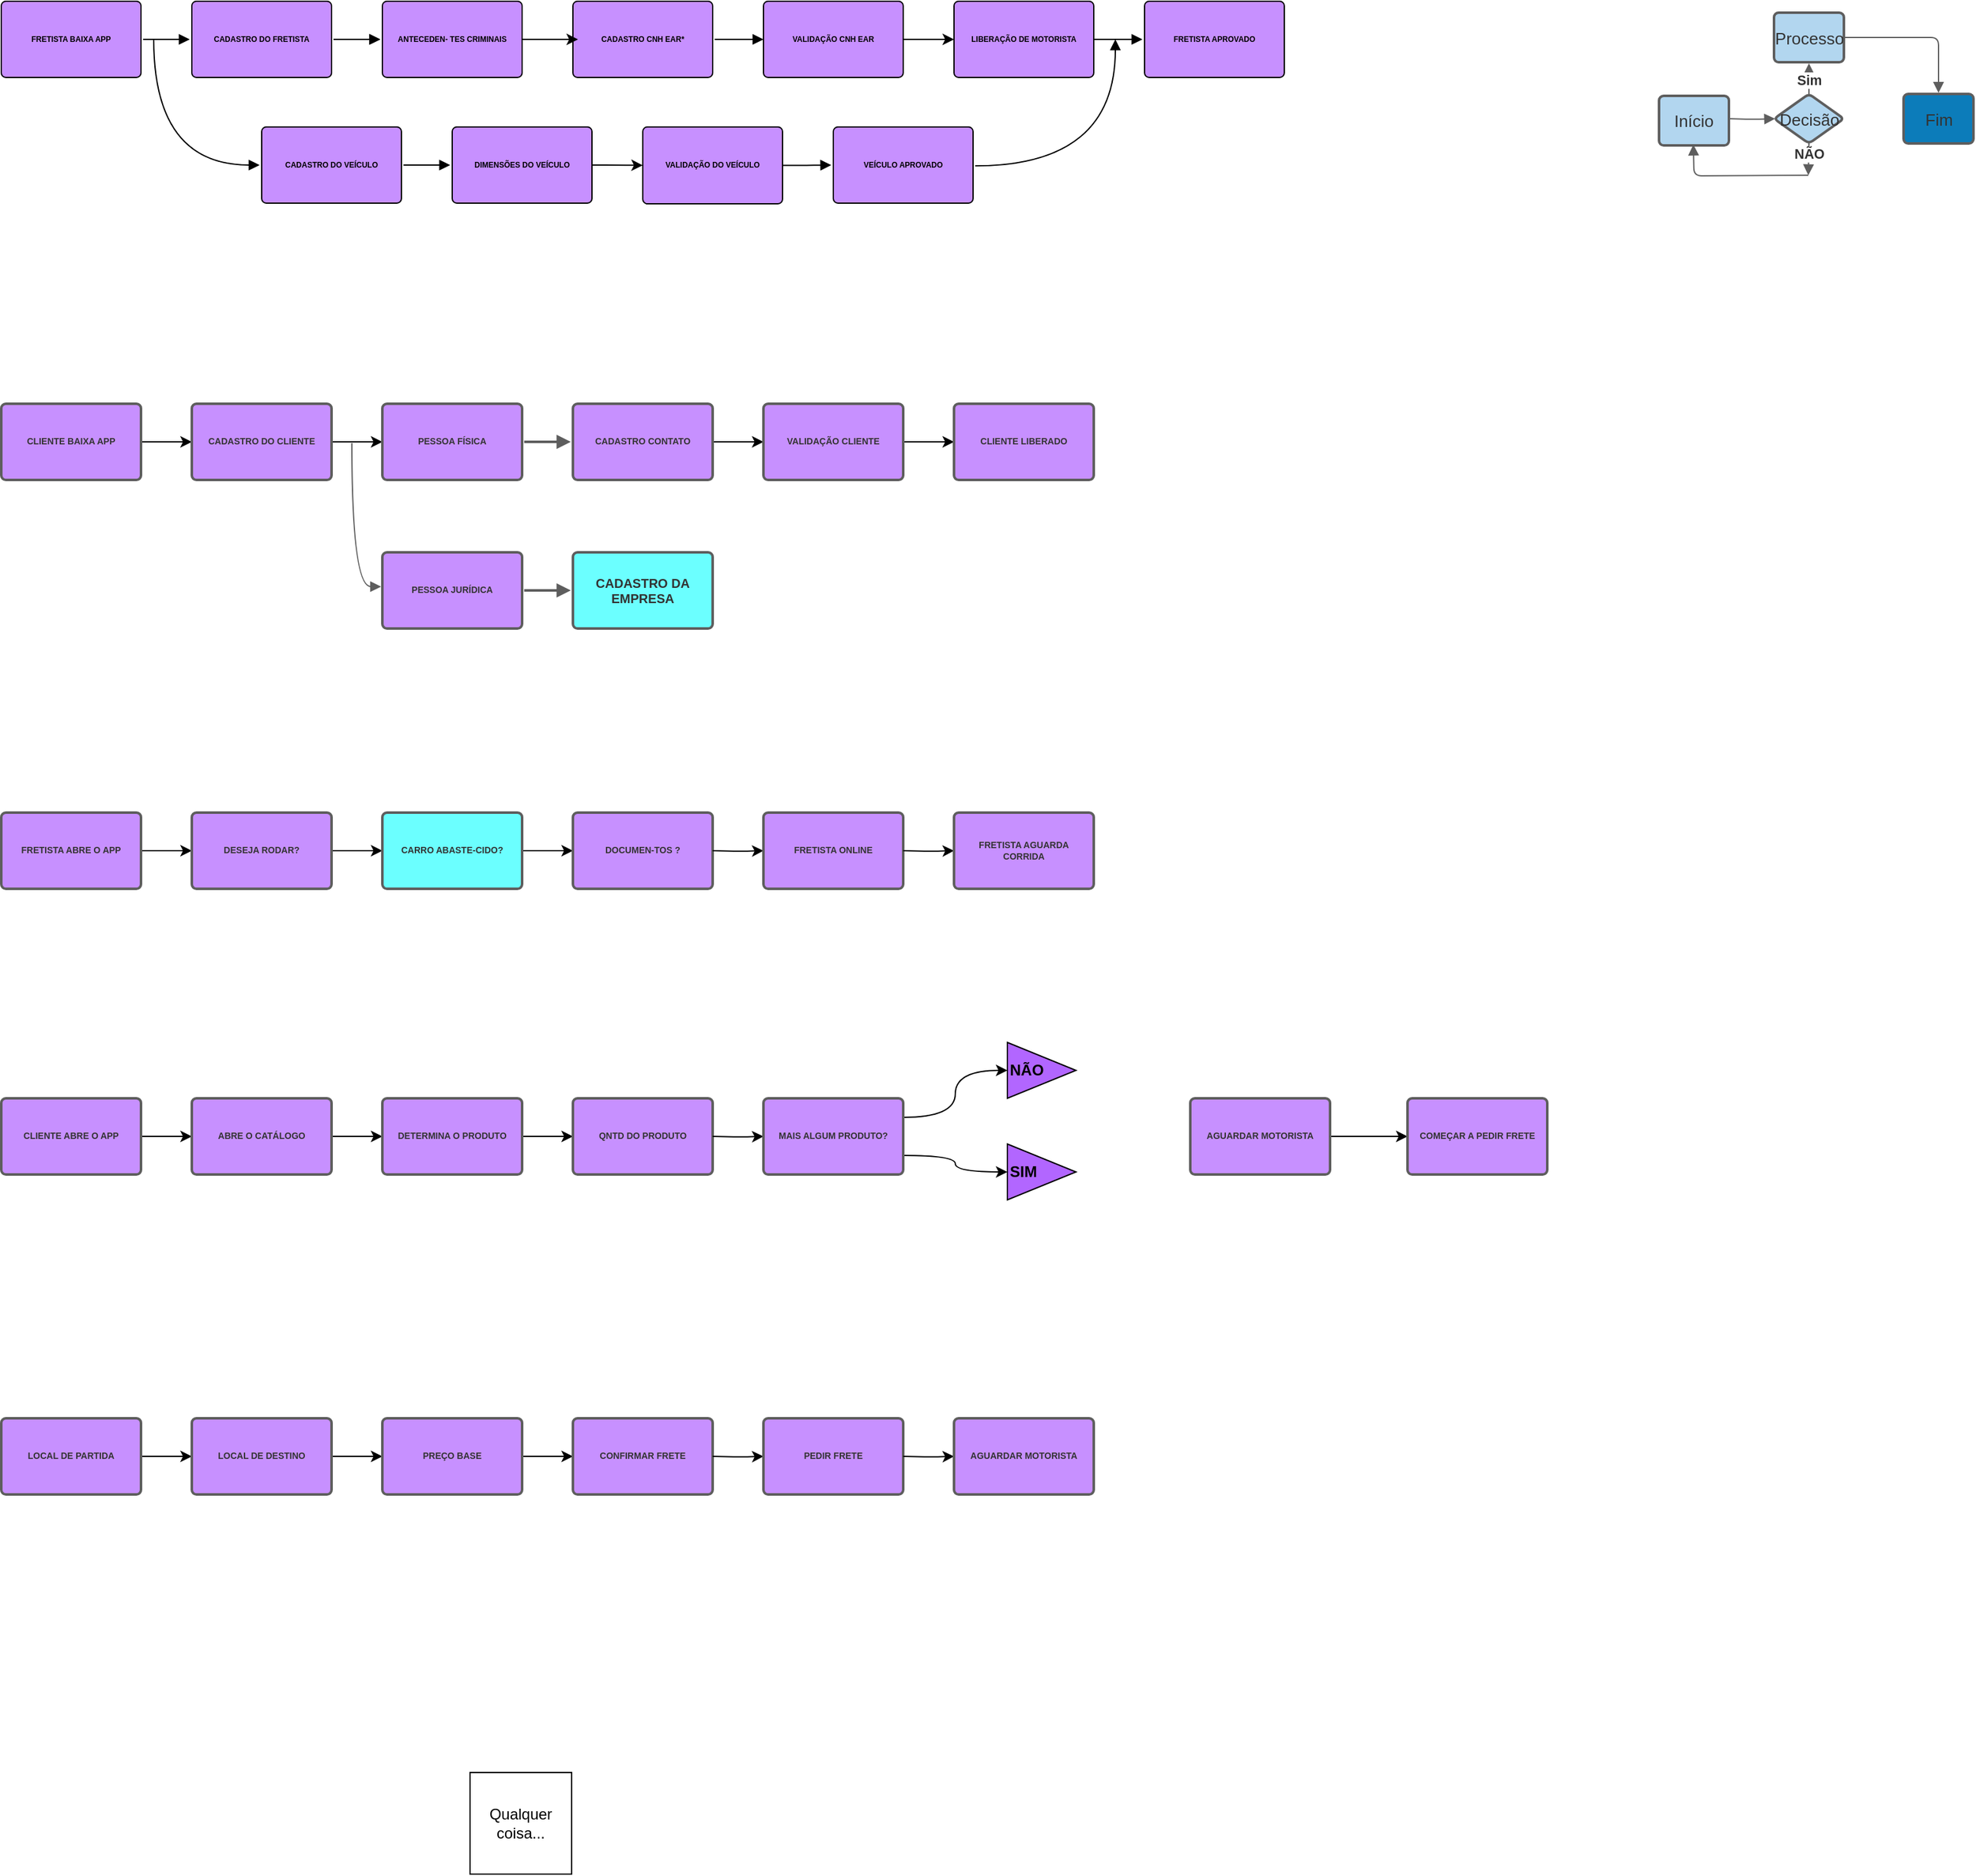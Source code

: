 <mxfile version="13.8.8" type="github">
  <diagram id="ZXrqioaMke-Y9P5PgKKp" name="Page-1">
    <mxGraphModel dx="2104" dy="2280" grid="1" gridSize="9" guides="1" tooltips="1" connect="1" arrows="1" fold="1" page="1" pageScale="1" pageWidth="850" pageHeight="1100" background="none" math="0" shadow="0">
      <root>
        <mxCell id="0" />
        <mxCell id="1" parent="0" />
        <UserObject label="Início" lucidchartObjectId="3y1JagYthgjQ" id="rHKmbyzbA7fJzTo6jydG-2">
          <mxCell style="html=1;whiteSpace=wrap;;whiteSpace=wrap;fontSize=13;fontColor=#333333;spacing=7;strokeColor=#5e5e5e;strokeOpacity=100;fillOpacity=100;absoluteArcSize=1;arcSize=7.2;fillColor=#b2d6ef;strokeWidth=2;rounded=1;" parent="1" vertex="1" zOrder="1">
            <mxGeometry x="1341" y="-969.5" width="55" height="39" as="geometry" />
          </mxCell>
        </UserObject>
        <UserObject label="Fim" lucidchartObjectId="Pz1Jr6ghEXmA" id="rHKmbyzbA7fJzTo6jydG-3">
          <mxCell style="html=1;whiteSpace=wrap;;whiteSpace=wrap;fontSize=13;fontColor=#333333;spacing=7;strokeColor=#5e5e5e;strokeOpacity=100;fillOpacity=100;absoluteArcSize=1;arcSize=7.2;fillColor=#0c7cba;strokeWidth=2;rounded=1;" parent="1" vertex="1" zOrder="3">
            <mxGeometry x="1533.5" y="-971" width="55" height="39" as="geometry" />
          </mxCell>
        </UserObject>
        <UserObject label="Decisão" lucidchartObjectId="6a2Jw9Cx3FFG" id="rHKmbyzbA7fJzTo6jydG-4">
          <mxCell style="html=1;whiteSpace=wrap;rhombus;whiteSpace=wrap;fontSize=13;fontColor=#333333;spacing=3;strokeColor=#5e5e5e;strokeOpacity=100;fillOpacity=100;absoluteArcSize=1;arcSize=7.2;fillColor=#b2d6ef;strokeWidth=2;rounded=1;" parent="1" vertex="1" zOrder="6">
            <mxGeometry x="1431.5" y="-971" width="55" height="39" as="geometry" />
          </mxCell>
        </UserObject>
        <UserObject label="Processo" lucidchartObjectId="uc2J8VdgvthG" id="rHKmbyzbA7fJzTo6jydG-5">
          <mxCell style="html=1;whiteSpace=wrap;;whiteSpace=wrap;fontSize=13;fontColor=#333333;spacing=7;strokeColor=#5e5e5e;strokeOpacity=100;fillOpacity=100;absoluteArcSize=1;arcSize=7.2;fillColor=#b2d6ef;strokeWidth=2;rounded=1;" parent="1" vertex="1" zOrder="7">
            <mxGeometry x="1431.5" y="-1035" width="55" height="39" as="geometry" />
          </mxCell>
        </UserObject>
        <UserObject label="" lucidchartObjectId="3c2JvwjXz.9R" id="rHKmbyzbA7fJzTo6jydG-6">
          <mxCell style="html=1;jettySize=18;whiteSpace=wrap;fontSize=11;strokeColor=#5E5E5E;arcSize=12;edgeStyle=orthogonalEdgeStyle;startArrow=none;;endArrow=block;endFill=1;;exitX=1.016;exitY=0.5;exitPerimeter=0;entryX=0.016;entryY=0.5;entryPerimeter=0;" parent="1" target="rHKmbyzbA7fJzTo6jydG-4" edge="1">
            <mxGeometry x="536.5" y="-1035" width="100" height="100" as="geometry">
              <Array as="points" />
              <mxPoint x="1396.38" y="-951.5" as="sourcePoint" />
            </mxGeometry>
          </mxCell>
        </UserObject>
        <UserObject label="" lucidchartObjectId="qe2Jr5rrO64W" id="rHKmbyzbA7fJzTo6jydG-7">
          <mxCell style="html=1;jettySize=18;whiteSpace=wrap;fontSize=11;strokeColor=#5E5E5E;arcSize=12;edgeStyle=orthogonalEdgeStyle;startArrow=none;;endArrow=block;endFill=1;;exitX=1.016;exitY=0.5;exitPerimeter=0;entryX=0.5;entryY=-0.023;entryPerimeter=0;" parent="1" source="rHKmbyzbA7fJzTo6jydG-5" target="rHKmbyzbA7fJzTo6jydG-3" edge="1">
            <mxGeometry x="536.5" y="-1035" width="100" height="100" as="geometry">
              <Array as="points" />
            </mxGeometry>
          </mxCell>
        </UserObject>
        <UserObject label="" lucidchartObjectId="5e2JItHJWnhz" id="rHKmbyzbA7fJzTo6jydG-8">
          <mxCell style="html=1;jettySize=18;whiteSpace=wrap;fontSize=10;fontColor=#333333;fontStyle=1;strokeColor=#5E5E5E;arcSize=12;edgeStyle=orthogonalEdgeStyle;startArrow=none;;endArrow=block;endFill=1;;exitX=0.5;exitY=0.009;exitPerimeter=0;entryX=0.5;entryY=1.023;entryPerimeter=0;" parent="1" source="rHKmbyzbA7fJzTo6jydG-4" target="rHKmbyzbA7fJzTo6jydG-5" edge="1">
            <mxGeometry x="536.5" y="-1035" width="100" height="100" as="geometry">
              <Array as="points" />
            </mxGeometry>
          </mxCell>
        </UserObject>
        <mxCell id="rHKmbyzbA7fJzTo6jydG-9" value="Sim" style="text;html=1;resizable=0;labelBackgroundColor=#ffffff;align=center;verticalAlign=middle;fontStyle=1;fontColor=#333333;;fontSize=10.667;rounded=1;" parent="rHKmbyzbA7fJzTo6jydG-8" vertex="1">
          <mxGeometry relative="1" as="geometry" />
        </mxCell>
        <UserObject label="" lucidchartObjectId="8e2J8c8t25hN" id="rHKmbyzbA7fJzTo6jydG-10">
          <mxCell style="html=1;jettySize=18;whiteSpace=wrap;fontSize=10;fontColor=#333333;fontStyle=1;strokeColor=#5E5E5E;arcSize=12;edgeStyle=orthogonalEdgeStyle;startArrow=none;;endArrow=block;endFill=1;;exitX=0.5;exitY=0.991;exitPerimeter=0;" parent="1" source="rHKmbyzbA7fJzTo6jydG-4" edge="1">
            <mxGeometry x="536.5" y="-1035" width="100" height="100" as="geometry">
              <Array as="points" />
              <mxPoint x="1458.5" y="-907" as="targetPoint" />
            </mxGeometry>
          </mxCell>
        </UserObject>
        <mxCell id="rHKmbyzbA7fJzTo6jydG-11" value="NÃO" style="text;html=1;resizable=0;labelBackgroundColor=#ffffff;align=center;verticalAlign=middle;fontStyle=1;fontColor=#333333;;fontSize=10.667;rounded=1;" parent="rHKmbyzbA7fJzTo6jydG-10" vertex="1">
          <mxGeometry x="-0.304" relative="1" as="geometry" />
        </mxCell>
        <UserObject label="FRETISTA BAIXA APP" lucidchartObjectId="s.uKQylt4AR4" id="rHKmbyzbA7fJzTo6jydG-12">
          <mxCell style="html=1;whiteSpace=wrap;;whiteSpace=wrap;fontSize=6;fontStyle=1;spacing=7;strokeOpacity=100;fillOpacity=72;absoluteArcSize=1;arcSize=7.2;strokeWidth=1;spacingLeft=0;glass=0;perimeterSpacing=0;rounded=1;fillColor=#B266FF;" parent="1" vertex="1" zOrder="16">
            <mxGeometry x="36" y="-1044" width="110" height="60" as="geometry" />
          </mxCell>
        </UserObject>
        <UserObject label="" lucidchartObjectId="H~uKZxMVsytJ" id="rHKmbyzbA7fJzTo6jydG-13">
          <mxCell style="html=1;jettySize=18;whiteSpace=wrap;fontSize=6;strokeWidth=1;arcSize=12;edgeStyle=orthogonalEdgeStyle;startArrow=none;;endArrow=block;endFill=1;;exitX=1.015;exitY=0.5;exitPerimeter=0;entryX=-0.015;entryY=0.5;entryPerimeter=0;spacingLeft=0;fillColor=#B266FF;" parent="1" source="rHKmbyzbA7fJzTo6jydG-12" target="rHKmbyzbA7fJzTo6jydG-14" edge="1">
            <mxGeometry x="22" y="-1041" width="100" height="100" as="geometry">
              <Array as="points" />
            </mxGeometry>
          </mxCell>
        </UserObject>
        <UserObject label="CADASTRO DO FRETISTA" lucidchartObjectId="O~uKVIkj0mk8" id="rHKmbyzbA7fJzTo6jydG-14">
          <mxCell style="html=1;whiteSpace=wrap;;whiteSpace=wrap;fontSize=6;fontStyle=1;spacing=7;strokeOpacity=100;fillOpacity=72;absoluteArcSize=1;arcSize=7.2;strokeWidth=1;spacingLeft=0;rounded=1;fillColor=#B266FF;" parent="1" vertex="1" zOrder="18">
            <mxGeometry x="186" y="-1044" width="110" height="60" as="geometry" />
          </mxCell>
        </UserObject>
        <UserObject label="CADASTRO  CNH EAR*" lucidchartObjectId="navKEohJb9zn" id="rHKmbyzbA7fJzTo6jydG-15">
          <mxCell style="html=1;whiteSpace=wrap;;whiteSpace=wrap;fontSize=6;fontStyle=1;spacing=7;strokeOpacity=100;fillOpacity=72;absoluteArcSize=1;arcSize=7.2;strokeWidth=1;spacingLeft=0;rounded=1;fillColor=#B266FF;" parent="1" vertex="1" zOrder="19">
            <mxGeometry x="486" y="-1044" width="110" height="60" as="geometry" />
          </mxCell>
        </UserObject>
        <UserObject label="" lucidchartObjectId="uavKRuDH9f49" id="rHKmbyzbA7fJzTo6jydG-17">
          <mxCell style="html=1;jettySize=18;whiteSpace=wrap;fontSize=6;strokeWidth=1;arcSize=12;edgeStyle=orthogonalEdgeStyle;startArrow=none;;endArrow=block;endFill=1;;exitX=1.015;exitY=0.5;exitPerimeter=0;entryX=-0.015;entryY=0.5;entryPerimeter=0;spacingLeft=0;fillColor=#B266FF;" parent="1" source="rHKmbyzbA7fJzTo6jydG-14" target="rHKmbyzbA7fJzTo6jydG-24" edge="1">
            <mxGeometry x="22" y="-1041" width="100" height="100" as="geometry">
              <Array as="points" />
            </mxGeometry>
          </mxCell>
        </UserObject>
        <UserObject label="" lucidchartObjectId="1evKYmKw-Scp" id="rHKmbyzbA7fJzTo6jydG-18">
          <mxCell style="html=1;jettySize=18;whiteSpace=wrap;fontSize=6;strokeWidth=1;arcSize=12;edgeStyle=orthogonalEdgeStyle;startArrow=none;;endArrow=block;endFill=1;;exitX=1.015;exitY=0.5;exitPerimeter=0;entryX=-0.015;entryY=0.5;entryPerimeter=0;spacingLeft=0;fillColor=#B266FF;" parent="1" source="rHKmbyzbA7fJzTo6jydG-14" target="rHKmbyzbA7fJzTo6jydG-24" edge="1">
            <mxGeometry x="22" y="-1041" width="100" height="100" as="geometry">
              <Array as="points" />
            </mxGeometry>
          </mxCell>
        </UserObject>
        <UserObject label="" lucidchartObjectId="9evK0Tb6jr8o" id="rHKmbyzbA7fJzTo6jydG-19">
          <mxCell style="html=1;jettySize=18;whiteSpace=wrap;fontSize=6;strokeWidth=1;arcSize=12;edgeStyle=orthogonalEdgeStyle;startArrow=none;;endArrow=block;endFill=1;;exitX=1.015;exitY=0.5;exitPerimeter=0;spacingLeft=0;fillColor=#B266FF;" parent="1" source="rHKmbyzbA7fJzTo6jydG-15" target="rHKmbyzbA7fJzTo6jydG-49" edge="1">
            <mxGeometry x="22" y="-1041" width="100" height="100" as="geometry">
              <Array as="points" />
              <mxPoint x="567" y="-1015" as="targetPoint" />
            </mxGeometry>
          </mxCell>
        </UserObject>
        <UserObject label="" lucidchartObjectId="_fvKJu_CuCEC" id="rHKmbyzbA7fJzTo6jydG-22">
          <mxCell style="html=1;jettySize=18;whiteSpace=wrap;fontSize=6;strokeWidth=1;arcSize=12;edgeStyle=orthogonalEdgeStyle;startArrow=none;;endArrow=block;endFill=1;;entryX=-0.015;entryY=0.5;entryPerimeter=0;spacingLeft=0;exitX=1;exitY=0.5;exitDx=0;exitDy=0;fillColor=#B266FF;" parent="1" source="rHKmbyzbA7fJzTo6jydG-21" target="rHKmbyzbA7fJzTo6jydG-23" edge="1">
            <mxGeometry x="22" y="-1041" width="100" height="100" as="geometry">
              <Array as="points" />
              <mxPoint x="891" y="-1014" as="sourcePoint" />
            </mxGeometry>
          </mxCell>
        </UserObject>
        <UserObject label="FRETISTA APROVADO" lucidchartObjectId="egvKg269H9v_" id="rHKmbyzbA7fJzTo6jydG-23">
          <mxCell style="html=1;whiteSpace=wrap;;whiteSpace=wrap;fontSize=6;fontStyle=1;spacing=7;strokeOpacity=100;fillOpacity=72;absoluteArcSize=1;arcSize=7.2;strokeWidth=1;spacingLeft=0;rounded=1;fillColor=#B266FF;" parent="1" vertex="1" zOrder="25">
            <mxGeometry x="936" y="-1044" width="110" height="60" as="geometry" />
          </mxCell>
        </UserObject>
        <mxCell id="2FagUGivekg9gJh4EhXs-11" style="edgeStyle=orthogonalEdgeStyle;orthogonalLoop=1;jettySize=auto;html=1;exitX=1;exitY=0.5;exitDx=0;exitDy=0;strokeWidth=1;fontSize=3;fillColor=#B266FF;" parent="1" source="rHKmbyzbA7fJzTo6jydG-24" edge="1">
          <mxGeometry relative="1" as="geometry">
            <mxPoint x="490" y="-1014" as="targetPoint" />
          </mxGeometry>
        </mxCell>
        <UserObject label="ANTECEDEN- TES CRIMINAIS" lucidchartObjectId="_vvKhey.0Mgs" id="rHKmbyzbA7fJzTo6jydG-24">
          <mxCell style="html=1;whiteSpace=wrap;;whiteSpace=wrap;fontSize=6;fontStyle=1;spacing=7;strokeOpacity=100;fillOpacity=72;absoluteArcSize=1;arcSize=7.2;strokeWidth=1;spacingLeft=0;rounded=1;fillColor=#B266FF;" parent="1" vertex="1" zOrder="29">
            <mxGeometry x="336" y="-1044" width="110" height="60" as="geometry" />
          </mxCell>
        </UserObject>
        <UserObject label="CADASTRO DO VEÍCULO" lucidchartObjectId="J3vKeXsbpCR4" id="rHKmbyzbA7fJzTo6jydG-25">
          <mxCell style="html=1;whiteSpace=wrap;;whiteSpace=wrap;fontSize=6;fontStyle=1;spacing=7;strokeOpacity=100;fillOpacity=72;absoluteArcSize=1;arcSize=7.2;strokeWidth=1;spacingLeft=0;rounded=1;fillColor=#B266FF;" parent="1" vertex="1" zOrder="30">
            <mxGeometry x="241" y="-945" width="110" height="60" as="geometry" />
          </mxCell>
        </UserObject>
        <mxCell id="2FagUGivekg9gJh4EhXs-21" style="edgeStyle=orthogonalEdgeStyle;orthogonalLoop=1;jettySize=auto;html=1;exitX=1;exitY=0.5;exitDx=0;exitDy=0;entryX=0;entryY=0.5;entryDx=0;entryDy=0;strokeWidth=1;fontSize=3;fillColor=#B266FF;" parent="1" source="rHKmbyzbA7fJzTo6jydG-26" target="rHKmbyzbA7fJzTo6jydG-28" edge="1">
          <mxGeometry relative="1" as="geometry" />
        </mxCell>
        <UserObject label="DIMENSÕES DO VEÍCULO " lucidchartObjectId="85vKEyoe3eA9" id="rHKmbyzbA7fJzTo6jydG-26">
          <mxCell style="html=1;whiteSpace=wrap;;whiteSpace=wrap;fontSize=6;fontStyle=1;spacing=7;strokeOpacity=100;fillOpacity=72;absoluteArcSize=1;arcSize=7.2;strokeWidth=1;spacingLeft=0;rounded=1;fillColor=#B266FF;" parent="1" vertex="1" zOrder="32">
            <mxGeometry x="391" y="-945" width="110" height="60" as="geometry" />
          </mxCell>
        </UserObject>
        <UserObject label="" lucidchartObjectId="x6vKTH67jBZc" id="rHKmbyzbA7fJzTo6jydG-27">
          <mxCell style="html=1;jettySize=18;whiteSpace=wrap;fontSize=6;strokeWidth=1;arcSize=12;edgeStyle=orthogonalEdgeStyle;startArrow=none;;endArrow=block;endFill=1;;exitX=1.015;exitY=0.5;exitPerimeter=0;entryX=-0.015;entryY=0.5;entryPerimeter=0;spacingLeft=0;fillColor=#B266FF;" parent="1" source="rHKmbyzbA7fJzTo6jydG-25" target="rHKmbyzbA7fJzTo6jydG-26" edge="1">
            <mxGeometry x="77" y="-1042" width="100" height="100" as="geometry">
              <Array as="points" />
            </mxGeometry>
          </mxCell>
        </UserObject>
        <UserObject label="" lucidchartObjectId="RkwKlg2rD4S-" id="rHKmbyzbA7fJzTo6jydG-31">
          <mxCell style="html=1;jettySize=18;whiteSpace=wrap;fontSize=6;strokeWidth=1;arcSize=12;edgeStyle=orthogonalEdgeStyle;startArrow=none;;endArrow=block;endFill=1;;entryX=-0.015;entryY=0.5;entryPerimeter=0;spacingLeft=0;fillColor=#B266FF;" parent="1" source="rHKmbyzbA7fJzTo6jydG-28" edge="1">
            <mxGeometry x="77" y="-1042" width="100" height="100" as="geometry">
              <Array as="points" />
              <mxPoint x="436" y="-945" as="sourcePoint" />
              <mxPoint x="689.35" y="-915" as="targetPoint" />
            </mxGeometry>
          </mxCell>
        </UserObject>
        <UserObject label="VEÍCULO APROVADO" lucidchartObjectId="plwK9rW.XIJ7" id="rHKmbyzbA7fJzTo6jydG-32">
          <mxCell style="html=1;whiteSpace=wrap;;whiteSpace=wrap;fontSize=6;fontStyle=1;spacing=7;strokeOpacity=100;fillOpacity=72;absoluteArcSize=1;arcSize=7.2;strokeWidth=1;spacingLeft=0;rounded=1;fillColor=#B266FF;" parent="1" vertex="1" zOrder="38">
            <mxGeometry x="691" y="-945" width="110" height="60" as="geometry" />
          </mxCell>
        </UserObject>
        <UserObject label="" lucidchartObjectId="unwKb_blqr~a" id="rHKmbyzbA7fJzTo6jydG-34">
          <mxCell style="html=1;jettySize=18;whiteSpace=wrap;fontSize=6;strokeWidth=1;arcSize=12;edgeStyle=orthogonalEdgeStyle;startArrow=none;;endArrow=block;endFill=1;;entryX=-0.015;entryY=0.5;entryPerimeter=0;spacingLeft=0;curved=1;fillColor=#B266FF;" parent="1" target="rHKmbyzbA7fJzTo6jydG-25" edge="1">
            <mxGeometry x="22" y="-1041" width="100" height="100" as="geometry">
              <Array as="points">
                <mxPoint x="156" y="-915" />
              </Array>
              <mxPoint x="156" y="-1014" as="sourcePoint" />
            </mxGeometry>
          </mxCell>
        </UserObject>
        <mxCell id="2FagUGivekg9gJh4EhXs-15" style="edgeStyle=orthogonalEdgeStyle;orthogonalLoop=1;jettySize=auto;html=1;exitX=1;exitY=0.5;exitDx=0;exitDy=0;entryX=0;entryY=0.5;entryDx=0;entryDy=0;strokeWidth=1;fontSize=3;fillColor=#B266FF;" parent="1" source="rHKmbyzbA7fJzTo6jydG-36" target="rHKmbyzbA7fJzTo6jydG-37" edge="1">
          <mxGeometry relative="1" as="geometry" />
        </mxCell>
        <UserObject label="CLIENTE BAIXA APP" lucidchartObjectId="qwwKvEui36Ie" id="rHKmbyzbA7fJzTo6jydG-36">
          <mxCell style="html=1;whiteSpace=wrap;;whiteSpace=wrap;fontSize=7;fontColor=#333333;fontStyle=1;spacing=7;strokeColor=#5e5e5e;strokeOpacity=100;fillOpacity=72;absoluteArcSize=1;arcSize=7.2;fillColor=#B266FF;strokeWidth=2;rounded=1;" parent="1" vertex="1" zOrder="42">
            <mxGeometry x="36" y="-727" width="110" height="60" as="geometry" />
          </mxCell>
        </UserObject>
        <mxCell id="2FagUGivekg9gJh4EhXs-31" style="edgeStyle=entityRelationEdgeStyle;orthogonalLoop=1;jettySize=auto;html=1;exitX=1;exitY=0.5;exitDx=0;exitDy=0;entryX=0;entryY=0.5;entryDx=0;entryDy=0;strokeWidth=1;fontSize=3;fillColor=#B266FF;" parent="1" source="rHKmbyzbA7fJzTo6jydG-37" target="rHKmbyzbA7fJzTo6jydG-39" edge="1">
          <mxGeometry relative="1" as="geometry" />
        </mxCell>
        <UserObject label="CADASTRO DO CLIENTE" lucidchartObjectId="_xwKCs6uE0Kd" id="rHKmbyzbA7fJzTo6jydG-37">
          <mxCell style="html=1;whiteSpace=wrap;;whiteSpace=wrap;fontSize=7;fontColor=#333333;fontStyle=1;spacing=7;strokeColor=#5e5e5e;strokeOpacity=100;fillOpacity=72;absoluteArcSize=1;arcSize=7.2;fillColor=#B266FF;strokeWidth=2;rounded=1;" parent="1" vertex="1" zOrder="43">
            <mxGeometry x="186" y="-727" width="110" height="60" as="geometry" />
          </mxCell>
        </UserObject>
        <UserObject label="PESSOA FÍSICA" lucidchartObjectId="wFwKYs23ZUC." id="rHKmbyzbA7fJzTo6jydG-39">
          <mxCell style="html=1;whiteSpace=wrap;;whiteSpace=wrap;fontSize=7;fontColor=#333333;fontStyle=1;spacing=7;strokeColor=#5e5e5e;strokeOpacity=100;fillOpacity=72;absoluteArcSize=1;arcSize=7.2;fillColor=#B266FF;strokeWidth=2;rounded=1;" parent="1" vertex="1" zOrder="45">
            <mxGeometry x="336" y="-727" width="110" height="60" as="geometry" />
          </mxCell>
        </UserObject>
        <UserObject label="PESSOA JURÍDICA" lucidchartObjectId="mGwK18Nxyq3v" id="rHKmbyzbA7fJzTo6jydG-41">
          <mxCell style="html=1;whiteSpace=wrap;;whiteSpace=wrap;fontSize=7;fontColor=#333333;fontStyle=1;spacing=7;strokeColor=#5e5e5e;strokeOpacity=100;fillOpacity=72;absoluteArcSize=1;arcSize=7.2;strokeWidth=2;fillColor=#B266FF;rounded=1;" parent="1" vertex="1" zOrder="47">
            <mxGeometry x="336" y="-610" width="110" height="60" as="geometry" />
          </mxCell>
        </UserObject>
        <UserObject label="CADASTRO DA EMPRESA" lucidchartObjectId="1IwKV0UA8O5d" id="rHKmbyzbA7fJzTo6jydG-43">
          <mxCell style="html=1;whiteSpace=wrap;;whiteSpace=wrap;fontSize=10;fontColor=#333333;fontStyle=1;spacing=7;strokeColor=#5e5e5e;strokeOpacity=100;fillOpacity=72;absoluteArcSize=1;arcSize=7.2;strokeWidth=2;perimeterSpacing=0;rounded=1;fillColor=#33FFFF;" parent="1" vertex="1" zOrder="49">
            <mxGeometry x="486" y="-610" width="110" height="60" as="geometry" />
          </mxCell>
        </UserObject>
        <UserObject label="" lucidchartObjectId="1IwKH~U234kT" id="rHKmbyzbA7fJzTo6jydG-44">
          <mxCell style="html=1;jettySize=18;whiteSpace=wrap;fontSize=11;strokeColor=#5E5E5E;strokeWidth=2;arcSize=12;edgeStyle=orthogonalEdgeStyle;startArrow=none;;endArrow=block;endFill=1;;exitX=1.015;exitY=0.5;exitPerimeter=0;entryX=-0.015;entryY=0.5;entryPerimeter=0;fillColor=#B266FF;" parent="1" source="rHKmbyzbA7fJzTo6jydG-41" edge="1">
            <mxGeometry x="13" y="-825" width="100" height="100" as="geometry">
              <Array as="points" />
              <mxPoint x="484.35" y="-580" as="targetPoint" />
            </mxGeometry>
          </mxCell>
        </UserObject>
        <mxCell id="2FagUGivekg9gJh4EhXs-17" style="edgeStyle=orthogonalEdgeStyle;orthogonalLoop=1;jettySize=auto;html=1;exitX=1;exitY=0.5;exitDx=0;exitDy=0;entryX=0;entryY=0.5;entryDx=0;entryDy=0;strokeWidth=1;fontSize=3;fillColor=#B266FF;" parent="1" source="rHKmbyzbA7fJzTo6jydG-46" target="rHKmbyzbA7fJzTo6jydG-50" edge="1">
          <mxGeometry relative="1" as="geometry" />
        </mxCell>
        <UserObject label="CADASTRO CONTATO" lucidchartObjectId="MMwKKoUnffHt" id="rHKmbyzbA7fJzTo6jydG-46">
          <mxCell style="html=1;whiteSpace=wrap;;whiteSpace=wrap;fontSize=7;fontColor=#333333;fontStyle=1;spacing=7;strokeColor=#5e5e5e;strokeOpacity=100;fillOpacity=72;absoluteArcSize=1;arcSize=7.2;fillColor=#B266FF;strokeWidth=2;rounded=1;" parent="1" vertex="1" zOrder="52">
            <mxGeometry x="486" y="-727" width="110" height="60" as="geometry" />
          </mxCell>
        </UserObject>
        <UserObject label="" lucidchartObjectId="MMwKE6pkbWgI" id="rHKmbyzbA7fJzTo6jydG-47">
          <mxCell style="html=1;jettySize=18;whiteSpace=wrap;fontSize=11;strokeColor=#5E5E5E;strokeWidth=2;arcSize=12;edgeStyle=orthogonalEdgeStyle;startArrow=none;;endArrow=block;endFill=1;;exitX=1.015;exitY=0.5;exitPerimeter=0;entryX=-0.015;entryY=0.5;entryPerimeter=0;fillColor=#B266FF;" parent="1" source="rHKmbyzbA7fJzTo6jydG-39" edge="1">
            <mxGeometry x="13" y="-842" width="100" height="100" as="geometry">
              <Array as="points" />
              <mxPoint x="484.35" y="-697" as="targetPoint" />
            </mxGeometry>
          </mxCell>
        </UserObject>
        <UserObject label="" lucidchartObjectId="hRwK4t-USFdU" id="rHKmbyzbA7fJzTo6jydG-48">
          <mxCell style="html=1;jettySize=18;whiteSpace=wrap;fontSize=11;strokeColor=#5E5E5E;arcSize=12;edgeStyle=orthogonalEdgeStyle;startArrow=none;;endArrow=block;endFill=1;;entryX=0.5;entryY=1.023;entryPerimeter=0;" parent="1" edge="1">
            <mxGeometry x="536.5" y="-1035" width="100" height="100" as="geometry">
              <Array as="points" />
              <mxPoint x="1458.5" y="-907" as="sourcePoint" />
              <mxPoint x="1368" y="-931.103" as="targetPoint" />
            </mxGeometry>
          </mxCell>
        </UserObject>
        <mxCell id="2FagUGivekg9gJh4EhXs-12" style="edgeStyle=orthogonalEdgeStyle;orthogonalLoop=1;jettySize=auto;html=1;exitX=1;exitY=0.5;exitDx=0;exitDy=0;entryX=0;entryY=0.5;entryDx=0;entryDy=0;strokeWidth=1;fontSize=3;fillColor=#B266FF;" parent="1" source="rHKmbyzbA7fJzTo6jydG-49" target="rHKmbyzbA7fJzTo6jydG-21" edge="1">
          <mxGeometry relative="1" as="geometry" />
        </mxCell>
        <UserObject label="VALIDAÇÃO CNH EAR" lucidchartObjectId="yTwKNZ11kSDv" id="rHKmbyzbA7fJzTo6jydG-49">
          <mxCell style="html=1;whiteSpace=wrap;;whiteSpace=wrap;fontSize=6;fontStyle=1;spacing=7;strokeOpacity=100;fillOpacity=72;absoluteArcSize=1;arcSize=7.2;strokeWidth=1;spacingLeft=0;rounded=1;fillColor=#B266FF;" parent="1" vertex="1" zOrder="55">
            <mxGeometry x="636" y="-1044" width="110" height="60" as="geometry" />
          </mxCell>
        </UserObject>
        <mxCell id="2FagUGivekg9gJh4EhXs-18" style="edgeStyle=orthogonalEdgeStyle;orthogonalLoop=1;jettySize=auto;html=1;exitX=1;exitY=0.5;exitDx=0;exitDy=0;entryX=0;entryY=0.5;entryDx=0;entryDy=0;strokeWidth=1;fontSize=3;fillColor=#B266FF;" parent="1" source="rHKmbyzbA7fJzTo6jydG-50" target="rHKmbyzbA7fJzTo6jydG-52" edge="1">
          <mxGeometry relative="1" as="geometry" />
        </mxCell>
        <UserObject label="VALIDAÇÃO CLIENTE " lucidchartObjectId="BZwKjjh-pMPV" id="rHKmbyzbA7fJzTo6jydG-50">
          <mxCell style="html=1;whiteSpace=wrap;;whiteSpace=wrap;fontSize=7;fontColor=#333333;fontStyle=1;spacing=7;strokeColor=#5e5e5e;strokeOpacity=100;fillOpacity=72;absoluteArcSize=1;arcSize=7.2;fillColor=#B266FF;strokeWidth=2;rounded=1;" parent="1" vertex="1" zOrder="56">
            <mxGeometry x="636" y="-727" width="110" height="60" as="geometry" />
          </mxCell>
        </UserObject>
        <UserObject label="CLIENTE LIBERADO" lucidchartObjectId="N0wKYOwpYnif" id="rHKmbyzbA7fJzTo6jydG-52">
          <mxCell style="html=1;whiteSpace=wrap;;whiteSpace=wrap;fontSize=7;fontColor=#333333;fontStyle=1;spacing=7;strokeColor=#5e5e5e;strokeOpacity=100;fillOpacity=72;absoluteArcSize=1;arcSize=7.2;strokeWidth=2;fillColor=#B266FF;rounded=1;" parent="1" vertex="1" zOrder="58">
            <mxGeometry x="786" y="-727" width="110" height="60" as="geometry" />
          </mxCell>
        </UserObject>
        <mxCell id="2FagUGivekg9gJh4EhXs-19" style="edgeStyle=orthogonalEdgeStyle;orthogonalLoop=1;jettySize=auto;html=1;exitX=1;exitY=0.5;exitDx=0;exitDy=0;entryX=0;entryY=0.5;entryDx=0;entryDy=0;strokeWidth=1;fontSize=3;fillColor=#B266FF;" parent="1" source="rHKmbyzbA7fJzTo6jydG-54" target="rHKmbyzbA7fJzTo6jydG-56" edge="1">
          <mxGeometry relative="1" as="geometry" />
        </mxCell>
        <UserObject label="FRETISTA ABRE O APP" lucidchartObjectId="d~wKO_Ew.pH2" id="rHKmbyzbA7fJzTo6jydG-54">
          <mxCell style="html=1;whiteSpace=wrap;;whiteSpace=wrap;fontSize=7;fontColor=#333333;fontStyle=1;spacing=7;strokeColor=#5e5e5e;strokeOpacity=100;fillOpacity=72;absoluteArcSize=1;arcSize=7.2;fillColor=#B266FF;strokeWidth=2;rounded=1;" parent="1" vertex="1" zOrder="61">
            <mxGeometry x="36" y="-405" width="110" height="60" as="geometry" />
          </mxCell>
        </UserObject>
        <mxCell id="2FagUGivekg9gJh4EhXs-30" style="edgeStyle=orthogonalEdgeStyle;orthogonalLoop=1;jettySize=auto;html=1;exitX=1;exitY=0.5;exitDx=0;exitDy=0;entryX=0;entryY=0.5;entryDx=0;entryDy=0;strokeWidth=1;fontSize=3;fillColor=#B266FF;" parent="1" source="rHKmbyzbA7fJzTo6jydG-56" target="2FagUGivekg9gJh4EhXs-27" edge="1">
          <mxGeometry relative="1" as="geometry" />
        </mxCell>
        <UserObject label="DESEJA RODAR?" lucidchartObjectId="5~wK7thumvDX" id="rHKmbyzbA7fJzTo6jydG-56">
          <mxCell style="html=1;whiteSpace=wrap;;whiteSpace=wrap;fontSize=7;fontColor=#333333;fontStyle=1;spacing=7;strokeColor=#5e5e5e;strokeOpacity=100;fillOpacity=72;absoluteArcSize=1;arcSize=7.2;strokeWidth=2;fillColor=#B266FF;rounded=1;" parent="1" vertex="1" zOrder="64">
            <mxGeometry x="186" y="-405" width="110" height="60" as="geometry" />
          </mxCell>
        </UserObject>
        <UserObject label="LIBERAÇÃO DE MOTORISTA" lucidchartObjectId="ifvKUUaz.t~0" id="rHKmbyzbA7fJzTo6jydG-21">
          <mxCell style="html=1;whiteSpace=wrap;;whiteSpace=wrap;fontSize=6;fontStyle=1;spacing=7;strokeOpacity=100;fillOpacity=72;absoluteArcSize=1;arcSize=7.2;strokeWidth=1;spacingLeft=0;rounded=1;fillColor=#B266FF;" parent="1" vertex="1" zOrder="23">
            <mxGeometry x="786" y="-1044" width="110" height="60" as="geometry" />
          </mxCell>
        </UserObject>
        <UserObject label="" lucidchartObjectId="xrwK2oMvdTFK" id="2FagUGivekg9gJh4EhXs-3">
          <mxCell style="html=1;jettySize=18;whiteSpace=wrap;fontSize=6;strokeWidth=1;arcSize=12;edgeStyle=orthogonalEdgeStyle;startArrow=none;;endArrow=block;endFill=1;;exitX=1.015;exitY=0.511;exitPerimeter=0;spacingLeft=0;curved=1;fillColor=#B266FF;" parent="1" source="rHKmbyzbA7fJzTo6jydG-32" edge="1">
            <mxGeometry x="22" y="-1041" width="100" height="100" as="geometry">
              <Array as="points">
                <mxPoint x="913" y="-914" />
              </Array>
              <mxPoint x="913" y="-1014" as="targetPoint" />
              <mxPoint x="636.87" y="-943.538" as="sourcePoint" />
            </mxGeometry>
          </mxCell>
        </UserObject>
        <UserObject label="VALIDAÇÃO DO VEÍCULO" lucidchartObjectId="k7vKkOwz.Rf9" id="rHKmbyzbA7fJzTo6jydG-28">
          <mxCell style="html=1;whiteSpace=wrap;;whiteSpace=wrap;fontSize=6;fontStyle=1;spacing=7;strokeOpacity=100;fillOpacity=72;absoluteArcSize=1;arcSize=7.2;strokeWidth=1;spacingLeft=0;rounded=1;fillColor=#B266FF;" parent="1" vertex="1" zOrder="34">
            <mxGeometry x="541" y="-945" width="110" height="60.5" as="geometry" />
          </mxCell>
        </UserObject>
        <UserObject label="" lucidchartObjectId="unwKb_blqr~a" id="2FagUGivekg9gJh4EhXs-22">
          <mxCell style="html=1;jettySize=18;whiteSpace=wrap;fontSize=6;strokeColor=#5E5E5E;strokeWidth=1;arcSize=12;edgeStyle=orthogonalEdgeStyle;startArrow=none;;endArrow=block;endFill=1;;entryX=-0.015;entryY=0.5;entryPerimeter=0;spacingLeft=0;fillColor=#B266FF;curved=1;" parent="1" edge="1">
            <mxGeometry x="173.65" y="-727" width="100" height="100" as="geometry">
              <Array as="points">
                <mxPoint x="312" y="-583" />
              </Array>
              <mxPoint x="312" y="-696" as="sourcePoint" />
              <mxPoint x="335" y="-583" as="targetPoint" />
            </mxGeometry>
          </mxCell>
        </UserObject>
        <mxCell id="2FagUGivekg9gJh4EhXs-26" style="edgeStyle=orthogonalEdgeStyle;orthogonalLoop=1;jettySize=auto;html=1;exitX=1;exitY=0.5;exitDx=0;exitDy=0;entryX=0;entryY=0.5;entryDx=0;entryDy=0;strokeWidth=1;fontSize=3;fillColor=#B266FF;" parent="1" source="2FagUGivekg9gJh4EhXs-27" target="2FagUGivekg9gJh4EhXs-28" edge="1">
          <mxGeometry relative="1" as="geometry" />
        </mxCell>
        <UserObject label="CARRO ABASTE-CIDO?" lucidchartObjectId="d~wKO_Ew.pH2" id="2FagUGivekg9gJh4EhXs-27">
          <mxCell style="html=1;whiteSpace=wrap;;whiteSpace=wrap;fontSize=7;fontColor=#333333;fontStyle=1;spacing=7;strokeColor=#5e5e5e;strokeOpacity=100;fillOpacity=72;absoluteArcSize=1;arcSize=7.2;strokeWidth=2;rounded=1;fillColor=#33FFFF;" parent="1" vertex="1" zOrder="61">
            <mxGeometry x="336" y="-405" width="110" height="60" as="geometry" />
          </mxCell>
        </UserObject>
        <UserObject label="DOCUMEN-TOS ?" lucidchartObjectId="5~wK7thumvDX" id="2FagUGivekg9gJh4EhXs-28">
          <mxCell style="html=1;whiteSpace=wrap;;whiteSpace=wrap;fontSize=7;fontColor=#333333;fontStyle=1;spacing=7;strokeColor=#5e5e5e;strokeOpacity=100;fillOpacity=72;absoluteArcSize=1;arcSize=7.2;strokeWidth=2;align=center;fillColor=#B266FF;rounded=1;" parent="1" vertex="1" zOrder="64">
            <mxGeometry x="486" y="-405" width="110" height="60" as="geometry" />
          </mxCell>
        </UserObject>
        <mxCell id="2FagUGivekg9gJh4EhXs-39" style="edgeStyle=orthogonalEdgeStyle;orthogonalLoop=1;jettySize=auto;html=1;exitX=1;exitY=0.5;exitDx=0;exitDy=0;entryX=0;entryY=0.5;entryDx=0;entryDy=0;strokeWidth=1;fontSize=3;fillColor=#B266FF;" parent="1" source="2FagUGivekg9gJh4EhXs-40" target="2FagUGivekg9gJh4EhXs-42" edge="1">
          <mxGeometry relative="1" as="geometry" />
        </mxCell>
        <UserObject label="CLIENTE ABRE O APP" lucidchartObjectId="d~wKO_Ew.pH2" id="2FagUGivekg9gJh4EhXs-40">
          <mxCell style="html=1;whiteSpace=wrap;;whiteSpace=wrap;fontSize=7;fontColor=#333333;fontStyle=1;spacing=7;strokeColor=#5e5e5e;strokeOpacity=100;fillOpacity=72;absoluteArcSize=1;arcSize=7.2;fillColor=#B266FF;strokeWidth=2;rounded=1;" parent="1" vertex="1" zOrder="61">
            <mxGeometry x="36" y="-180" width="110" height="60" as="geometry" />
          </mxCell>
        </UserObject>
        <mxCell id="2FagUGivekg9gJh4EhXs-41" style="edgeStyle=orthogonalEdgeStyle;orthogonalLoop=1;jettySize=auto;html=1;exitX=1;exitY=0.5;exitDx=0;exitDy=0;entryX=0;entryY=0.5;entryDx=0;entryDy=0;strokeWidth=1;fontSize=3;fillColor=#B266FF;" parent="1" source="2FagUGivekg9gJh4EhXs-42" target="2FagUGivekg9gJh4EhXs-44" edge="1">
          <mxGeometry relative="1" as="geometry" />
        </mxCell>
        <UserObject label="ABRE O CATÁLOGO" lucidchartObjectId="5~wK7thumvDX" id="2FagUGivekg9gJh4EhXs-42">
          <mxCell style="html=1;whiteSpace=wrap;;whiteSpace=wrap;fontSize=7;fontColor=#333333;fontStyle=1;spacing=7;strokeColor=#5e5e5e;strokeOpacity=100;fillOpacity=72;absoluteArcSize=1;arcSize=7.2;fillColor=#B266FF;strokeWidth=2;rounded=1;" parent="1" vertex="1" zOrder="64">
            <mxGeometry x="186" y="-180" width="110" height="60" as="geometry" />
          </mxCell>
        </UserObject>
        <mxCell id="2FagUGivekg9gJh4EhXs-43" style="edgeStyle=orthogonalEdgeStyle;orthogonalLoop=1;jettySize=auto;html=1;exitX=1;exitY=0.5;exitDx=0;exitDy=0;entryX=0;entryY=0.5;entryDx=0;entryDy=0;strokeWidth=1;fontSize=3;fillColor=#B266FF;" parent="1" source="2FagUGivekg9gJh4EhXs-44" target="2FagUGivekg9gJh4EhXs-45" edge="1">
          <mxGeometry relative="1" as="geometry" />
        </mxCell>
        <UserObject label="DETERMINA O PRODUTO" lucidchartObjectId="d~wKO_Ew.pH2" id="2FagUGivekg9gJh4EhXs-44">
          <mxCell style="html=1;whiteSpace=wrap;;whiteSpace=wrap;fontSize=7;fontColor=#333333;fontStyle=1;spacing=7;strokeColor=#5e5e5e;strokeOpacity=100;fillOpacity=72;absoluteArcSize=1;arcSize=7.2;fillColor=#B266FF;strokeWidth=2;rounded=1;" parent="1" vertex="1" zOrder="61">
            <mxGeometry x="336" y="-180" width="110" height="60" as="geometry" />
          </mxCell>
        </UserObject>
        <UserObject label="QNTD DO PRODUTO" lucidchartObjectId="5~wK7thumvDX" id="2FagUGivekg9gJh4EhXs-45">
          <mxCell style="html=1;whiteSpace=wrap;;whiteSpace=wrap;fontSize=7;fontColor=#333333;fontStyle=1;spacing=7;strokeColor=#5e5e5e;strokeOpacity=100;fillOpacity=72;absoluteArcSize=1;arcSize=7.2;fillColor=#B266FF;strokeWidth=2;rounded=1;" parent="1" vertex="1" zOrder="64">
            <mxGeometry x="486" y="-180" width="110" height="60" as="geometry" />
          </mxCell>
        </UserObject>
        <mxCell id="2FagUGivekg9gJh4EhXs-46" style="edgeStyle=orthogonalEdgeStyle;orthogonalLoop=1;jettySize=auto;html=1;exitX=1;exitY=0.5;exitDx=0;exitDy=0;entryX=0;entryY=0.5;entryDx=0;entryDy=0;strokeWidth=1;fontSize=3;fillColor=#B266FF;" parent="1" target="2FagUGivekg9gJh4EhXs-48" edge="1">
          <mxGeometry relative="1" as="geometry">
            <mxPoint x="596" y="-150" as="sourcePoint" />
          </mxGeometry>
        </mxCell>
        <mxCell id="2FagUGivekg9gJh4EhXs-86" style="edgeStyle=orthogonalEdgeStyle;curved=1;orthogonalLoop=1;jettySize=auto;html=1;exitX=1;exitY=0.75;exitDx=0;exitDy=0;entryX=0;entryY=0.5;entryDx=0;entryDy=0;strokeColor=#000000;fillColor=#B266FF;" parent="1" source="2FagUGivekg9gJh4EhXs-48" target="2FagUGivekg9gJh4EhXs-83" edge="1">
          <mxGeometry relative="1" as="geometry" />
        </mxCell>
        <mxCell id="2FagUGivekg9gJh4EhXs-88" value="" style="edgeStyle=orthogonalEdgeStyle;curved=1;orthogonalLoop=1;jettySize=auto;html=1;strokeColor=#000000;fillColor=#B266FF;exitX=1;exitY=0.25;exitDx=0;exitDy=0;" parent="1" source="2FagUGivekg9gJh4EhXs-48" target="2FagUGivekg9gJh4EhXs-84" edge="1">
          <mxGeometry relative="1" as="geometry" />
        </mxCell>
        <UserObject label="MAIS ALGUM PRODUTO?" lucidchartObjectId="d~wKO_Ew.pH2" id="2FagUGivekg9gJh4EhXs-48">
          <mxCell style="html=1;whiteSpace=wrap;;whiteSpace=wrap;fontSize=7;fontColor=#333333;fontStyle=1;spacing=7;strokeColor=#5e5e5e;strokeOpacity=100;fillOpacity=72;absoluteArcSize=1;arcSize=7.2;fillColor=#B266FF;strokeWidth=2;rounded=1;" parent="1" vertex="1" zOrder="61">
            <mxGeometry x="636" y="-180" width="110" height="60" as="geometry" />
          </mxCell>
        </UserObject>
        <mxCell id="2FagUGivekg9gJh4EhXs-60" style="edgeStyle=orthogonalEdgeStyle;orthogonalLoop=1;jettySize=auto;html=1;exitX=1;exitY=0.5;exitDx=0;exitDy=0;strokeWidth=1;fontSize=3;fillColor=#B266FF;entryX=0;entryY=0.5;entryDx=0;entryDy=0;" parent="1" source="2FagUGivekg9gJh4EhXs-80" target="2FagUGivekg9gJh4EhXs-61" edge="1">
          <mxGeometry relative="1" as="geometry">
            <mxPoint x="746" y="-150" as="sourcePoint" />
            <mxPoint x="956" y="-9" as="targetPoint" />
          </mxGeometry>
        </mxCell>
        <UserObject label="COMEÇAR A PEDIR FRETE" lucidchartObjectId="5~wK7thumvDX" id="2FagUGivekg9gJh4EhXs-61">
          <mxCell style="html=1;whiteSpace=wrap;;whiteSpace=wrap;fontSize=7;fontColor=#333333;fontStyle=1;spacing=7;strokeColor=#5e5e5e;strokeOpacity=100;fillOpacity=72;absoluteArcSize=1;arcSize=7.2;fillColor=#B266FF;strokeWidth=2;rounded=1;" parent="1" vertex="1" zOrder="64">
            <mxGeometry x="1143" y="-180" width="110" height="60" as="geometry" />
          </mxCell>
        </UserObject>
        <mxCell id="2FagUGivekg9gJh4EhXs-63" style="edgeStyle=orthogonalEdgeStyle;orthogonalLoop=1;jettySize=auto;html=1;exitX=1;exitY=0.5;exitDx=0;exitDy=0;entryX=0;entryY=0.5;entryDx=0;entryDy=0;strokeWidth=1;fontSize=3;fillColor=#B266FF;" parent="1" target="2FagUGivekg9gJh4EhXs-64" edge="1">
          <mxGeometry relative="1" as="geometry">
            <mxPoint x="596" y="-375" as="sourcePoint" />
          </mxGeometry>
        </mxCell>
        <UserObject label="FRETISTA ONLINE" lucidchartObjectId="5~wK7thumvDX" id="2FagUGivekg9gJh4EhXs-64">
          <mxCell style="html=1;whiteSpace=wrap;;whiteSpace=wrap;fontSize=7;fontColor=#333333;fontStyle=1;spacing=7;strokeColor=#5e5e5e;strokeOpacity=100;fillOpacity=72;absoluteArcSize=1;arcSize=7.2;strokeWidth=2;align=center;fillColor=#B266FF;rounded=1;" parent="1" vertex="1" zOrder="64">
            <mxGeometry x="636" y="-405" width="110" height="60" as="geometry" />
          </mxCell>
        </UserObject>
        <mxCell id="2FagUGivekg9gJh4EhXs-65" style="edgeStyle=orthogonalEdgeStyle;orthogonalLoop=1;jettySize=auto;html=1;exitX=1;exitY=0.5;exitDx=0;exitDy=0;entryX=0;entryY=0.5;entryDx=0;entryDy=0;strokeWidth=1;fontSize=3;fillColor=#B266FF;" parent="1" target="2FagUGivekg9gJh4EhXs-66" edge="1">
          <mxGeometry relative="1" as="geometry">
            <mxPoint x="746" y="-375" as="sourcePoint" />
          </mxGeometry>
        </mxCell>
        <UserObject label="FRETISTA AGUARDA CORRIDA" lucidchartObjectId="5~wK7thumvDX" id="2FagUGivekg9gJh4EhXs-66">
          <mxCell style="html=1;whiteSpace=wrap;;whiteSpace=wrap;fontSize=7;fontColor=#333333;fontStyle=1;spacing=7;strokeColor=#5e5e5e;strokeOpacity=100;fillOpacity=72;absoluteArcSize=1;arcSize=7.2;strokeWidth=2;align=center;fillColor=#B266FF;rounded=1;" parent="1" vertex="1" zOrder="64">
            <mxGeometry x="786" y="-405" width="110" height="60" as="geometry" />
          </mxCell>
        </UserObject>
        <mxCell id="2FagUGivekg9gJh4EhXs-67" style="edgeStyle=orthogonalEdgeStyle;orthogonalLoop=1;jettySize=auto;html=1;exitX=1;exitY=0.5;exitDx=0;exitDy=0;entryX=0;entryY=0.5;entryDx=0;entryDy=0;strokeWidth=1;fontSize=3;fillColor=#B266FF;" parent="1" source="2FagUGivekg9gJh4EhXs-68" target="2FagUGivekg9gJh4EhXs-70" edge="1">
          <mxGeometry relative="1" as="geometry" />
        </mxCell>
        <UserObject label="LOCAL DE PARTIDA" lucidchartObjectId="d~wKO_Ew.pH2" id="2FagUGivekg9gJh4EhXs-68">
          <mxCell style="html=1;whiteSpace=wrap;;whiteSpace=wrap;fontSize=7;fontColor=#333333;fontStyle=1;spacing=7;strokeColor=#5e5e5e;strokeOpacity=100;fillOpacity=72;absoluteArcSize=1;arcSize=7.2;fillColor=#B266FF;strokeWidth=2;rounded=1;" parent="1" vertex="1" zOrder="61">
            <mxGeometry x="36" y="72" width="110" height="60" as="geometry" />
          </mxCell>
        </UserObject>
        <mxCell id="2FagUGivekg9gJh4EhXs-69" style="edgeStyle=orthogonalEdgeStyle;orthogonalLoop=1;jettySize=auto;html=1;exitX=1;exitY=0.5;exitDx=0;exitDy=0;entryX=0;entryY=0.5;entryDx=0;entryDy=0;strokeWidth=1;fontSize=3;fillColor=#B266FF;" parent="1" source="2FagUGivekg9gJh4EhXs-70" target="2FagUGivekg9gJh4EhXs-72" edge="1">
          <mxGeometry relative="1" as="geometry" />
        </mxCell>
        <UserObject label="LOCAL DE DESTINO" lucidchartObjectId="5~wK7thumvDX" id="2FagUGivekg9gJh4EhXs-70">
          <mxCell style="html=1;whiteSpace=wrap;;whiteSpace=wrap;fontSize=7;fontColor=#333333;fontStyle=1;spacing=7;strokeColor=#5e5e5e;strokeOpacity=100;fillOpacity=72;absoluteArcSize=1;arcSize=7.2;fillColor=#B266FF;strokeWidth=2;rounded=1;" parent="1" vertex="1" zOrder="64">
            <mxGeometry x="186" y="72" width="110" height="60" as="geometry" />
          </mxCell>
        </UserObject>
        <mxCell id="2FagUGivekg9gJh4EhXs-71" style="edgeStyle=orthogonalEdgeStyle;orthogonalLoop=1;jettySize=auto;html=1;exitX=1;exitY=0.5;exitDx=0;exitDy=0;entryX=0;entryY=0.5;entryDx=0;entryDy=0;strokeWidth=1;fontSize=3;fillColor=#B266FF;" parent="1" source="2FagUGivekg9gJh4EhXs-72" target="2FagUGivekg9gJh4EhXs-73" edge="1">
          <mxGeometry relative="1" as="geometry" />
        </mxCell>
        <UserObject label="PREÇO BASE" lucidchartObjectId="d~wKO_Ew.pH2" id="2FagUGivekg9gJh4EhXs-72">
          <mxCell style="html=1;whiteSpace=wrap;;whiteSpace=wrap;fontSize=7;fontColor=#333333;fontStyle=1;spacing=7;strokeColor=#5e5e5e;strokeOpacity=100;fillOpacity=72;absoluteArcSize=1;arcSize=7.2;fillColor=#B266FF;strokeWidth=2;rounded=1;" parent="1" vertex="1" zOrder="61">
            <mxGeometry x="336" y="72" width="110" height="60" as="geometry" />
          </mxCell>
        </UserObject>
        <UserObject label="CONFIRMAR FRETE" lucidchartObjectId="5~wK7thumvDX" id="2FagUGivekg9gJh4EhXs-73">
          <mxCell style="html=1;whiteSpace=wrap;;whiteSpace=wrap;fontSize=7;fontColor=#333333;fontStyle=1;spacing=7;strokeColor=#5e5e5e;strokeOpacity=100;fillOpacity=72;absoluteArcSize=1;arcSize=7.2;fillColor=#B266FF;strokeWidth=2;align=center;rounded=1;" parent="1" vertex="1" zOrder="64">
            <mxGeometry x="486" y="72" width="110" height="60" as="geometry" />
          </mxCell>
        </UserObject>
        <mxCell id="2FagUGivekg9gJh4EhXs-74" style="edgeStyle=orthogonalEdgeStyle;orthogonalLoop=1;jettySize=auto;html=1;exitX=1;exitY=0.5;exitDx=0;exitDy=0;entryX=0;entryY=0.5;entryDx=0;entryDy=0;strokeWidth=1;fontSize=3;fillColor=#B266FF;" parent="1" target="2FagUGivekg9gJh4EhXs-75" edge="1">
          <mxGeometry relative="1" as="geometry">
            <mxPoint x="596" y="102" as="sourcePoint" />
          </mxGeometry>
        </mxCell>
        <UserObject label="PEDIR FRETE" lucidchartObjectId="5~wK7thumvDX" id="2FagUGivekg9gJh4EhXs-75">
          <mxCell style="html=1;whiteSpace=wrap;;whiteSpace=wrap;fontSize=7;fontColor=#333333;fontStyle=1;spacing=7;strokeColor=#5e5e5e;strokeOpacity=100;fillOpacity=72;absoluteArcSize=1;arcSize=7.2;fillColor=#B266FF;strokeWidth=2;align=center;rounded=1;" parent="1" vertex="1" zOrder="64">
            <mxGeometry x="636" y="72" width="110" height="60" as="geometry" />
          </mxCell>
        </UserObject>
        <mxCell id="2FagUGivekg9gJh4EhXs-76" style="edgeStyle=orthogonalEdgeStyle;orthogonalLoop=1;jettySize=auto;html=1;exitX=1;exitY=0.5;exitDx=0;exitDy=0;entryX=0;entryY=0.5;entryDx=0;entryDy=0;strokeWidth=1;fontSize=3;fillColor=#B266FF;" parent="1" target="2FagUGivekg9gJh4EhXs-77" edge="1">
          <mxGeometry relative="1" as="geometry">
            <mxPoint x="746.0" y="102" as="sourcePoint" />
          </mxGeometry>
        </mxCell>
        <UserObject label="AGUARDAR MOTORISTA" lucidchartObjectId="5~wK7thumvDX" id="2FagUGivekg9gJh4EhXs-77">
          <mxCell style="html=1;whiteSpace=wrap;;whiteSpace=wrap;fontSize=7;fontColor=#333333;fontStyle=1;spacing=7;strokeColor=#5e5e5e;strokeOpacity=100;fillOpacity=72;absoluteArcSize=1;arcSize=7.2;fillColor=#B266FF;strokeWidth=2;align=center;rounded=1;" parent="1" vertex="1" zOrder="64">
            <mxGeometry x="786" y="72" width="110" height="60" as="geometry" />
          </mxCell>
        </UserObject>
        <UserObject label="AGUARDAR MOTORISTA" lucidchartObjectId="5~wK7thumvDX" id="2FagUGivekg9gJh4EhXs-80">
          <mxCell style="html=1;whiteSpace=wrap;;whiteSpace=wrap;fontSize=7;fontColor=#333333;fontStyle=1;spacing=7;strokeColor=#5e5e5e;strokeOpacity=100;fillOpacity=72;absoluteArcSize=1;arcSize=7.2;fillColor=#B266FF;strokeWidth=2;align=center;rounded=1;" parent="1" vertex="1" zOrder="64">
            <mxGeometry x="972" y="-180" width="110" height="60" as="geometry" />
          </mxCell>
        </UserObject>
        <mxCell id="2FagUGivekg9gJh4EhXs-83" value="&lt;b&gt;SIM&lt;/b&gt;" style="triangle;whiteSpace=wrap;html=1;rounded=0;strokeColor=#000000;align=left;fillColor=#B266FF;" parent="1" vertex="1">
          <mxGeometry x="828" y="-144" width="54" height="44" as="geometry" />
        </mxCell>
        <mxCell id="2FagUGivekg9gJh4EhXs-84" value="&lt;b&gt;NÃO&lt;/b&gt;" style="triangle;whiteSpace=wrap;html=1;rounded=0;strokeColor=#000000;align=left;fillColor=#B266FF;" parent="1" vertex="1">
          <mxGeometry x="828" y="-224" width="54" height="44" as="geometry" />
        </mxCell>
        <mxCell id="YYu5nsxf8ELwB8-x38U4-1" value="Qualquer coisa..." style="whiteSpace=wrap;html=1;aspect=fixed;" vertex="1" parent="1">
          <mxGeometry x="405" y="351" width="80" height="80" as="geometry" />
        </mxCell>
      </root>
    </mxGraphModel>
  </diagram>
</mxfile>
